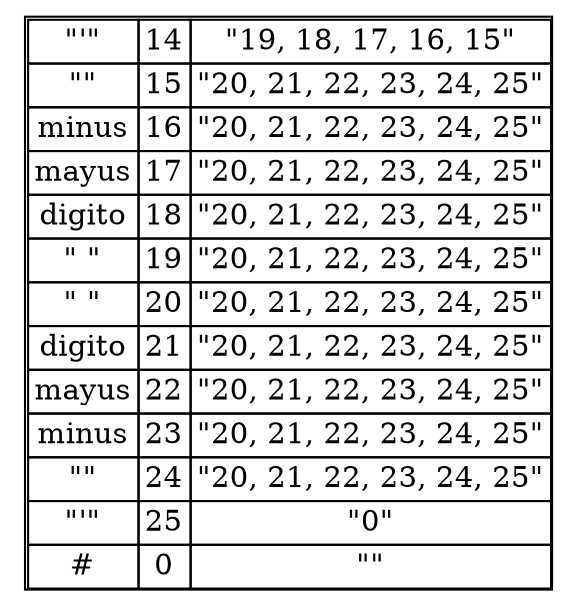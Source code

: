 digraph G{
node[shape=none];
table[label=<<table border="1" cellborder="1" cellspacing="0">
<tr>
<td>"'"</td>
<td>14</td>
<td>"19, 18, 17, 16, 15"</td>
</tr>
<tr>
<td>"
"</td>
<td>15</td>
<td>"20, 21, 22, 23, 24, 25"</td>
</tr>
<tr>
<td>minus</td>
<td>16</td>
<td>"20, 21, 22, 23, 24, 25"</td>
</tr>
<tr>
<td>mayus</td>
<td>17</td>
<td>"20, 21, 22, 23, 24, 25"</td>
</tr>
<tr>
<td>digito</td>
<td>18</td>
<td>"20, 21, 22, 23, 24, 25"</td>
</tr>
<tr>
<td>" "</td>
<td>19</td>
<td>"20, 21, 22, 23, 24, 25"</td>
</tr>
<tr>
<td>" "</td>
<td>20</td>
<td>"20, 21, 22, 23, 24, 25"</td>
</tr>
<tr>
<td>digito</td>
<td>21</td>
<td>"20, 21, 22, 23, 24, 25"</td>
</tr>
<tr>
<td>mayus</td>
<td>22</td>
<td>"20, 21, 22, 23, 24, 25"</td>
</tr>
<tr>
<td>minus</td>
<td>23</td>
<td>"20, 21, 22, 23, 24, 25"</td>
</tr>
<tr>
<td>"
"</td>
<td>24</td>
<td>"20, 21, 22, 23, 24, 25"</td>
</tr>
<tr>
<td>"'"</td>
<td>25</td>
<td>"0"</td>
</tr>
<tr>
<td>#</td>
<td>0</td>
<td>""</td>
</tr>
</table>>];

}